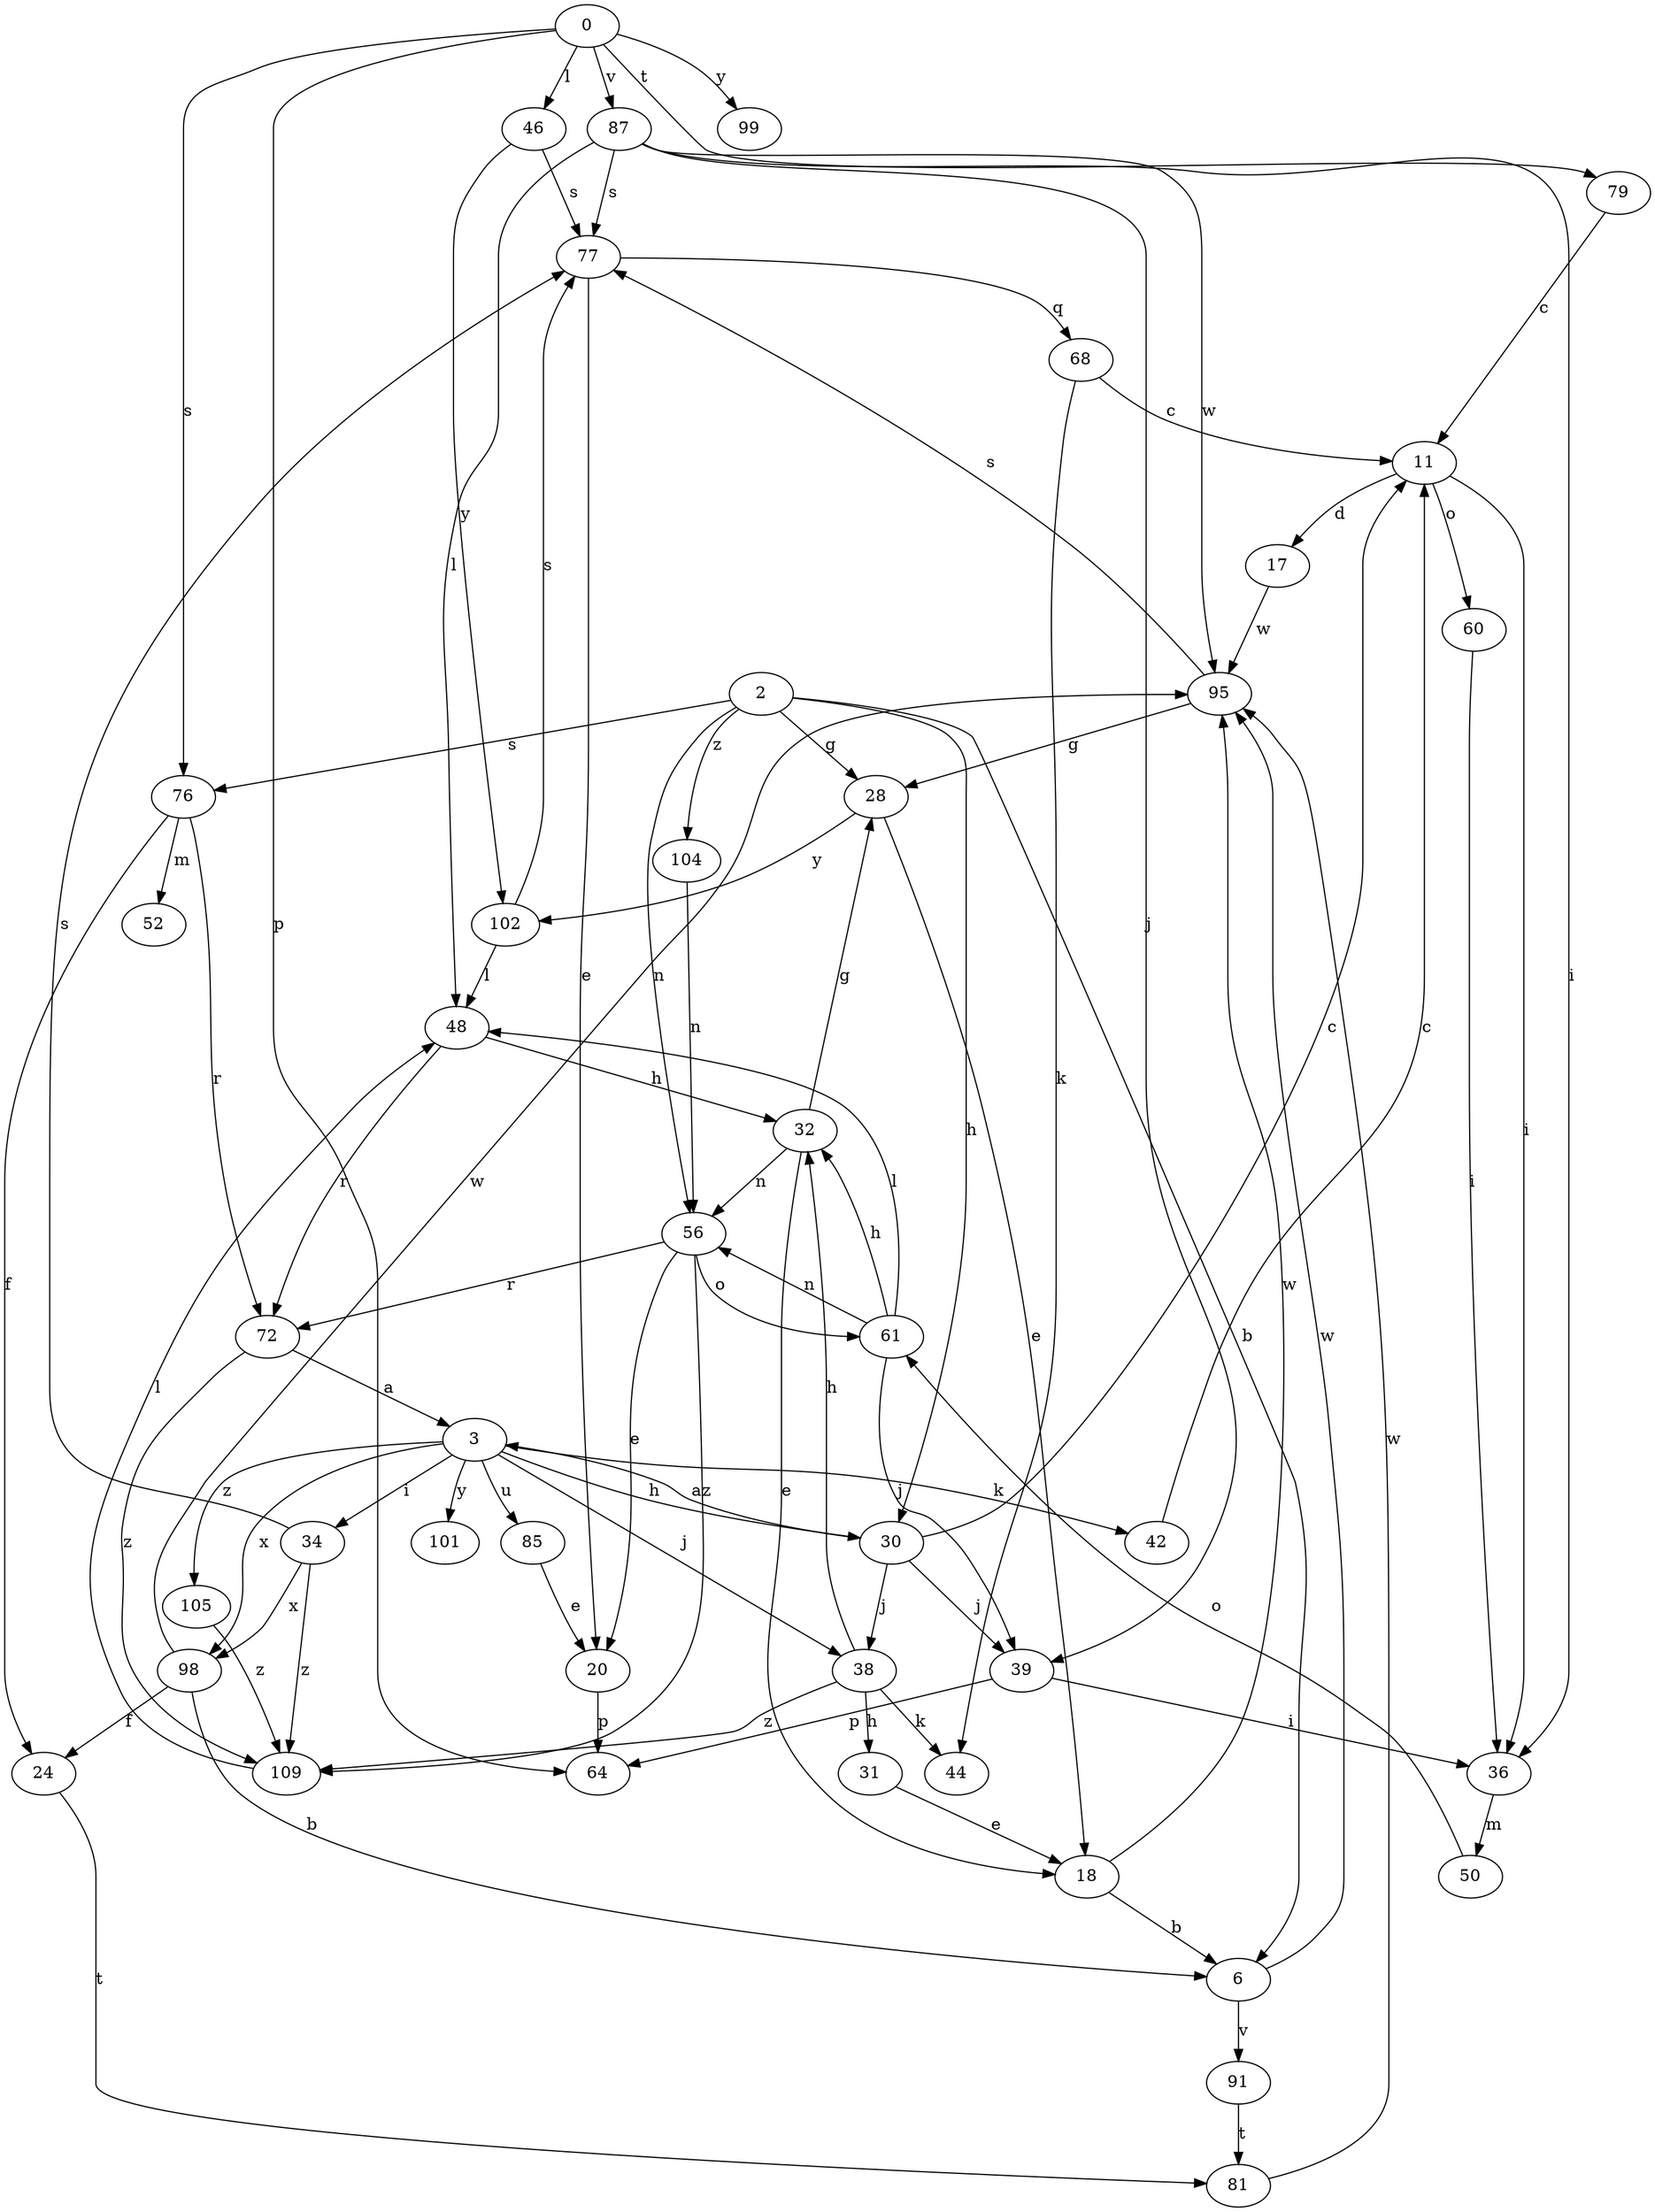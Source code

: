 strict digraph  {
0;
2;
3;
6;
11;
17;
18;
20;
24;
28;
30;
31;
32;
34;
36;
38;
39;
42;
44;
46;
48;
50;
52;
56;
60;
61;
64;
68;
72;
76;
77;
79;
81;
85;
87;
91;
95;
98;
99;
101;
102;
104;
105;
109;
0 -> 46  [label=l];
0 -> 64  [label=p];
0 -> 76  [label=s];
0 -> 79  [label=t];
0 -> 87  [label=v];
0 -> 99  [label=y];
2 -> 6  [label=b];
2 -> 28  [label=g];
2 -> 30  [label=h];
2 -> 56  [label=n];
2 -> 76  [label=s];
2 -> 104  [label=z];
3 -> 30  [label=h];
3 -> 34  [label=i];
3 -> 38  [label=j];
3 -> 42  [label=k];
3 -> 85  [label=u];
3 -> 98  [label=x];
3 -> 101  [label=y];
3 -> 105  [label=z];
6 -> 91  [label=v];
6 -> 95  [label=w];
11 -> 17  [label=d];
11 -> 36  [label=i];
11 -> 60  [label=o];
17 -> 95  [label=w];
18 -> 6  [label=b];
18 -> 95  [label=w];
20 -> 64  [label=p];
24 -> 81  [label=t];
28 -> 18  [label=e];
28 -> 102  [label=y];
30 -> 3  [label=a];
30 -> 11  [label=c];
30 -> 38  [label=j];
30 -> 39  [label=j];
31 -> 18  [label=e];
32 -> 18  [label=e];
32 -> 28  [label=g];
32 -> 56  [label=n];
34 -> 77  [label=s];
34 -> 98  [label=x];
34 -> 109  [label=z];
36 -> 50  [label=m];
38 -> 31  [label=h];
38 -> 32  [label=h];
38 -> 44  [label=k];
38 -> 109  [label=z];
39 -> 36  [label=i];
39 -> 64  [label=p];
42 -> 11  [label=c];
46 -> 77  [label=s];
46 -> 102  [label=y];
48 -> 32  [label=h];
48 -> 72  [label=r];
50 -> 61  [label=o];
56 -> 20  [label=e];
56 -> 61  [label=o];
56 -> 72  [label=r];
56 -> 109  [label=z];
60 -> 36  [label=i];
61 -> 32  [label=h];
61 -> 39  [label=j];
61 -> 48  [label=l];
61 -> 56  [label=n];
68 -> 11  [label=c];
68 -> 44  [label=k];
72 -> 3  [label=a];
72 -> 109  [label=z];
76 -> 24  [label=f];
76 -> 52  [label=m];
76 -> 72  [label=r];
77 -> 20  [label=e];
77 -> 68  [label=q];
79 -> 11  [label=c];
81 -> 95  [label=w];
85 -> 20  [label=e];
87 -> 36  [label=i];
87 -> 39  [label=j];
87 -> 48  [label=l];
87 -> 77  [label=s];
87 -> 95  [label=w];
91 -> 81  [label=t];
95 -> 28  [label=g];
95 -> 77  [label=s];
98 -> 6  [label=b];
98 -> 24  [label=f];
98 -> 95  [label=w];
102 -> 48  [label=l];
102 -> 77  [label=s];
104 -> 56  [label=n];
105 -> 109  [label=z];
109 -> 48  [label=l];
}
